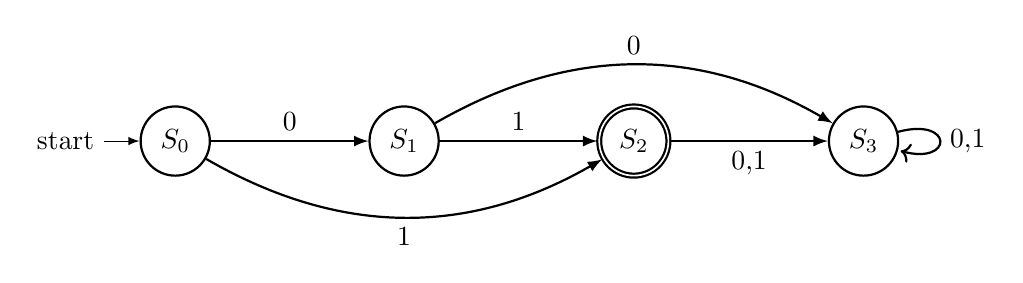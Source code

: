 \begin{tikzpicture}[every initial by arrow/.style={-latex}]
	\node[thick,state,initial] (a)  {$S_0$};
	\node[thick,state] (b) [right=20mm of a]  {$S_1$};
	\node[thick,state,accepting] (c)[right=20mm of b]  {$S_2$};
	\node[thick,state] (d) [right=20mm of c]  {$S_3$};
	\path[-latex,thick] (a) edge node[above]{0} (b)
				(a) edge[bend right] node[below]{1} (c)
				(b) edge node[above]{1} (c)
				(b) edge[bend left] node[above]{0} (d)
				(c) edge node[below]{0,1} (d)
				(d) edge[loop right] node[right]{0,1}(d);
	\end{tikzpicture}